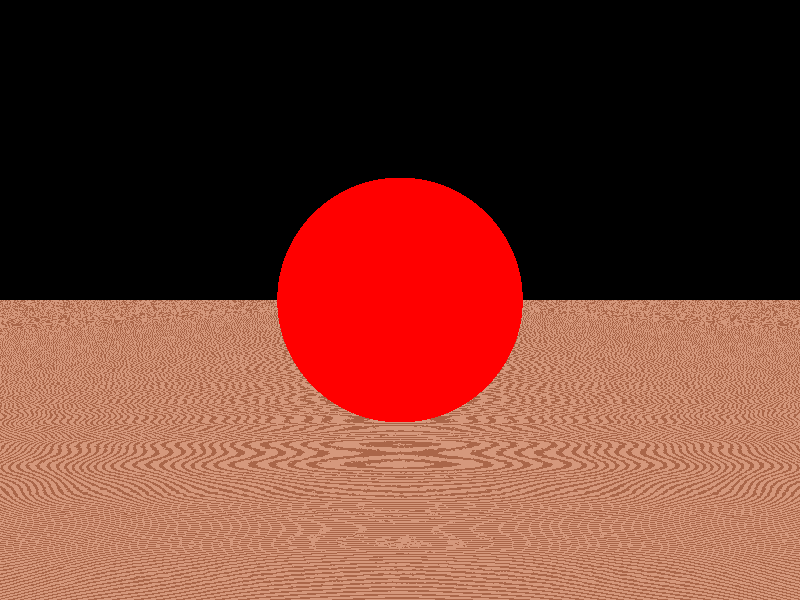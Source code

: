 #include "colors.inc"
#include "woods.inc"

#declare HEAD_HEIGHT = 2;

#ifdef (Active)
#default {
	finish {
		ambient rgb<0, 0, 0>
	}
}
#end

camera {
	location <0, 0, HEAD_HEIGHT>
	look_at <0, 5, HEAD_HEIGHT>
	up <0, 0, 1>
	sky z
}

background { color rgb<0, 0, 0> }

#ifdef (Active)
//global_settings { ambient_light rgb<0, 0, 0> }
#else
light_source { <0, 0, 10> color rgb<.7, .7, .7> }
#end

plane { z, 0
	texture { P_WoodGrain1A
//		rotate 90*x
	}
}

#macro Active_Object (ID, OBJ) =
object {
	OBJ
#ifdef (Active)
#if (Active = ID)
	texture { pigment { color White }
		  finish { ambient 2 }
	  }
#end
#end
}
#end

sphere { <0, 5, 2>, 1
#ifdef (Active)
#if (Active = 1)
	texture { pigment { color White }
		  finish { ambient 2 }
	  }
#end
#else
	texture {
		pigment { color Red }
	}
#end
}
